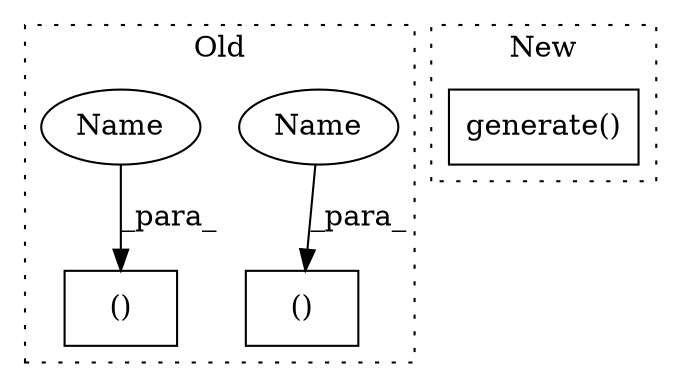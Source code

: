 digraph G {
subgraph cluster0 {
1 [label="()" a="54" s="3364" l="41" shape="box"];
3 [label="()" a="54" s="3200" l="12" shape="box"];
4 [label="Name" a="87" s="3190" l="10" shape="ellipse"];
5 [label="Name" a="87" s="3354" l="10" shape="ellipse"];
label = "Old";
style="dotted";
}
subgraph cluster1 {
2 [label="generate()" a="75" s="3189" l="14" shape="box"];
label = "New";
style="dotted";
}
4 -> 3 [label="_para_"];
5 -> 1 [label="_para_"];
}